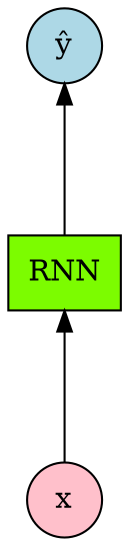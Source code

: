 digraph recurrent {
    graph [dpi=300]
    rankdir="BT"
    input [label="x", shape="circle", style="filled", fillcolor="pink"]
    output [label=<ŷ>, shape="circle", style="filled", fillcolor="lightblue"]
    rnn [label="RNN", shape="rectangle", style="filled", fillcolor="lawngreen"]

    input -> rnn [minlen=2]
    rnn -> output [minlen=2]
}
